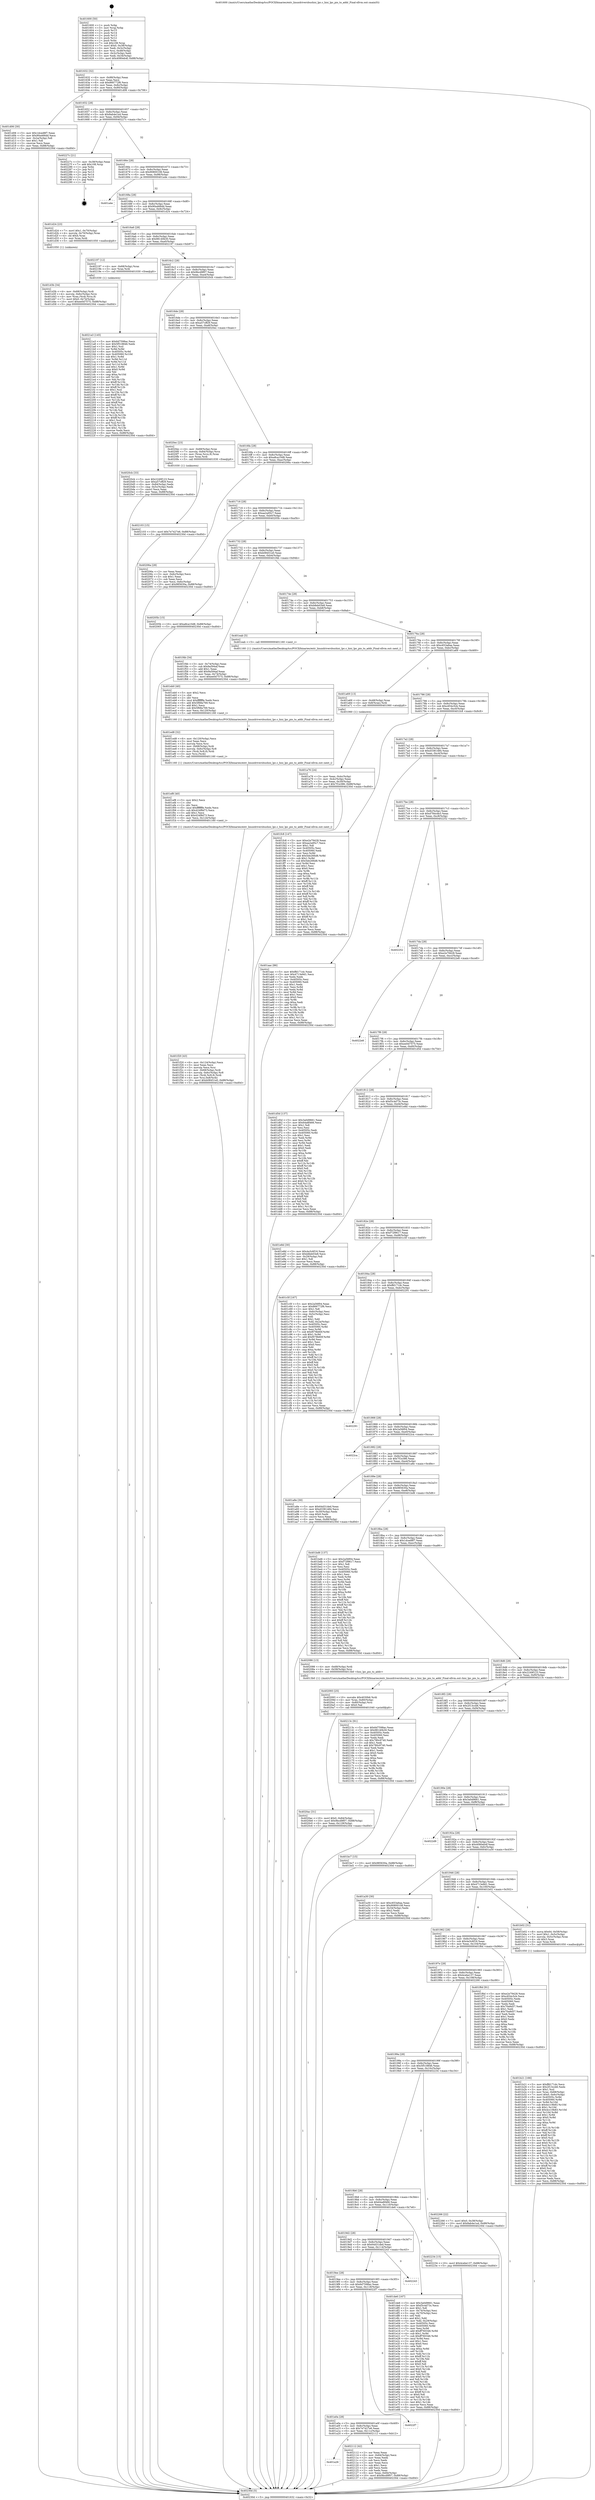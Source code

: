 digraph "0x401600" {
  label = "0x401600 (/mnt/c/Users/mathe/Desktop/tcc/POCII/binaries/extr_linuxdriversbushisi_lpc.c_hisi_lpc_pio_to_addr_Final-ollvm.out::main(0))"
  labelloc = "t"
  node[shape=record]

  Entry [label="",width=0.3,height=0.3,shape=circle,fillcolor=black,style=filled]
  "0x401632" [label="{
     0x401632 [32]\l
     | [instrs]\l
     &nbsp;&nbsp;0x401632 \<+6\>: mov -0x88(%rbp),%eax\l
     &nbsp;&nbsp;0x401638 \<+2\>: mov %eax,%ecx\l
     &nbsp;&nbsp;0x40163a \<+6\>: sub $0x866772f6,%ecx\l
     &nbsp;&nbsp;0x401640 \<+6\>: mov %eax,-0x8c(%rbp)\l
     &nbsp;&nbsp;0x401646 \<+6\>: mov %ecx,-0x90(%rbp)\l
     &nbsp;&nbsp;0x40164c \<+6\>: je 0000000000401d06 \<main+0x706\>\l
  }"]
  "0x401d06" [label="{
     0x401d06 [30]\l
     | [instrs]\l
     &nbsp;&nbsp;0x401d06 \<+5\>: mov $0x1dced8f7,%eax\l
     &nbsp;&nbsp;0x401d0b \<+5\>: mov $0x90a466dd,%ecx\l
     &nbsp;&nbsp;0x401d10 \<+3\>: mov -0x2a(%rbp),%dl\l
     &nbsp;&nbsp;0x401d13 \<+3\>: test $0x1,%dl\l
     &nbsp;&nbsp;0x401d16 \<+3\>: cmovne %ecx,%eax\l
     &nbsp;&nbsp;0x401d19 \<+6\>: mov %eax,-0x88(%rbp)\l
     &nbsp;&nbsp;0x401d1f \<+5\>: jmp 000000000040230d \<main+0xd0d\>\l
  }"]
  "0x401652" [label="{
     0x401652 [28]\l
     | [instrs]\l
     &nbsp;&nbsp;0x401652 \<+5\>: jmp 0000000000401657 \<main+0x57\>\l
     &nbsp;&nbsp;0x401657 \<+6\>: mov -0x8c(%rbp),%eax\l
     &nbsp;&nbsp;0x40165d \<+5\>: sub $0x8ab4e1a4,%eax\l
     &nbsp;&nbsp;0x401662 \<+6\>: mov %eax,-0x94(%rbp)\l
     &nbsp;&nbsp;0x401668 \<+6\>: je 000000000040227c \<main+0xc7c\>\l
  }"]
  Exit [label="",width=0.3,height=0.3,shape=circle,fillcolor=black,style=filled,peripheries=2]
  "0x40227c" [label="{
     0x40227c [21]\l
     | [instrs]\l
     &nbsp;&nbsp;0x40227c \<+3\>: mov -0x38(%rbp),%eax\l
     &nbsp;&nbsp;0x40227f \<+7\>: add $0x108,%rsp\l
     &nbsp;&nbsp;0x402286 \<+1\>: pop %rbx\l
     &nbsp;&nbsp;0x402287 \<+2\>: pop %r12\l
     &nbsp;&nbsp;0x402289 \<+2\>: pop %r13\l
     &nbsp;&nbsp;0x40228b \<+2\>: pop %r14\l
     &nbsp;&nbsp;0x40228d \<+2\>: pop %r15\l
     &nbsp;&nbsp;0x40228f \<+1\>: pop %rbp\l
     &nbsp;&nbsp;0x402290 \<+1\>: ret\l
  }"]
  "0x40166e" [label="{
     0x40166e [28]\l
     | [instrs]\l
     &nbsp;&nbsp;0x40166e \<+5\>: jmp 0000000000401673 \<main+0x73\>\l
     &nbsp;&nbsp;0x401673 \<+6\>: mov -0x8c(%rbp),%eax\l
     &nbsp;&nbsp;0x401679 \<+5\>: sub $0x90800108,%eax\l
     &nbsp;&nbsp;0x40167e \<+6\>: mov %eax,-0x98(%rbp)\l
     &nbsp;&nbsp;0x401684 \<+6\>: je 0000000000401a4e \<main+0x44e\>\l
  }"]
  "0x4021a3" [label="{
     0x4021a3 [145]\l
     | [instrs]\l
     &nbsp;&nbsp;0x4021a3 \<+5\>: mov $0x6d7598ac,%ecx\l
     &nbsp;&nbsp;0x4021a8 \<+5\>: mov $0x5f518846,%edx\l
     &nbsp;&nbsp;0x4021ad \<+3\>: mov $0x1,%sil\l
     &nbsp;&nbsp;0x4021b0 \<+3\>: xor %r8d,%r8d\l
     &nbsp;&nbsp;0x4021b3 \<+8\>: mov 0x40505c,%r9d\l
     &nbsp;&nbsp;0x4021bb \<+8\>: mov 0x405060,%r10d\l
     &nbsp;&nbsp;0x4021c3 \<+4\>: sub $0x1,%r8d\l
     &nbsp;&nbsp;0x4021c7 \<+3\>: mov %r9d,%r11d\l
     &nbsp;&nbsp;0x4021ca \<+3\>: add %r8d,%r11d\l
     &nbsp;&nbsp;0x4021cd \<+4\>: imul %r11d,%r9d\l
     &nbsp;&nbsp;0x4021d1 \<+4\>: and $0x1,%r9d\l
     &nbsp;&nbsp;0x4021d5 \<+4\>: cmp $0x0,%r9d\l
     &nbsp;&nbsp;0x4021d9 \<+3\>: sete %bl\l
     &nbsp;&nbsp;0x4021dc \<+4\>: cmp $0xa,%r10d\l
     &nbsp;&nbsp;0x4021e0 \<+4\>: setl %r14b\l
     &nbsp;&nbsp;0x4021e4 \<+3\>: mov %bl,%r15b\l
     &nbsp;&nbsp;0x4021e7 \<+4\>: xor $0xff,%r15b\l
     &nbsp;&nbsp;0x4021eb \<+3\>: mov %r14b,%r12b\l
     &nbsp;&nbsp;0x4021ee \<+4\>: xor $0xff,%r12b\l
     &nbsp;&nbsp;0x4021f2 \<+4\>: xor $0x1,%sil\l
     &nbsp;&nbsp;0x4021f6 \<+3\>: mov %r15b,%r13b\l
     &nbsp;&nbsp;0x4021f9 \<+4\>: and $0xff,%r13b\l
     &nbsp;&nbsp;0x4021fd \<+3\>: and %sil,%bl\l
     &nbsp;&nbsp;0x402200 \<+3\>: mov %r12b,%al\l
     &nbsp;&nbsp;0x402203 \<+2\>: and $0xff,%al\l
     &nbsp;&nbsp;0x402205 \<+3\>: and %sil,%r14b\l
     &nbsp;&nbsp;0x402208 \<+3\>: or %bl,%r13b\l
     &nbsp;&nbsp;0x40220b \<+3\>: or %r14b,%al\l
     &nbsp;&nbsp;0x40220e \<+3\>: xor %al,%r13b\l
     &nbsp;&nbsp;0x402211 \<+3\>: or %r12b,%r15b\l
     &nbsp;&nbsp;0x402214 \<+4\>: xor $0xff,%r15b\l
     &nbsp;&nbsp;0x402218 \<+4\>: or $0x1,%sil\l
     &nbsp;&nbsp;0x40221c \<+3\>: and %sil,%r15b\l
     &nbsp;&nbsp;0x40221f \<+3\>: or %r15b,%r13b\l
     &nbsp;&nbsp;0x402222 \<+4\>: test $0x1,%r13b\l
     &nbsp;&nbsp;0x402226 \<+3\>: cmovne %edx,%ecx\l
     &nbsp;&nbsp;0x402229 \<+6\>: mov %ecx,-0x88(%rbp)\l
     &nbsp;&nbsp;0x40222f \<+5\>: jmp 000000000040230d \<main+0xd0d\>\l
  }"]
  "0x401a4e" [label="{
     0x401a4e\l
  }", style=dashed]
  "0x40168a" [label="{
     0x40168a [28]\l
     | [instrs]\l
     &nbsp;&nbsp;0x40168a \<+5\>: jmp 000000000040168f \<main+0x8f\>\l
     &nbsp;&nbsp;0x40168f \<+6\>: mov -0x8c(%rbp),%eax\l
     &nbsp;&nbsp;0x401695 \<+5\>: sub $0x90a466dd,%eax\l
     &nbsp;&nbsp;0x40169a \<+6\>: mov %eax,-0x9c(%rbp)\l
     &nbsp;&nbsp;0x4016a0 \<+6\>: je 0000000000401d24 \<main+0x724\>\l
  }"]
  "0x401a26" [label="{
     0x401a26\l
  }", style=dashed]
  "0x401d24" [label="{
     0x401d24 [23]\l
     | [instrs]\l
     &nbsp;&nbsp;0x401d24 \<+7\>: movl $0x1,-0x70(%rbp)\l
     &nbsp;&nbsp;0x401d2b \<+4\>: movslq -0x70(%rbp),%rax\l
     &nbsp;&nbsp;0x401d2f \<+4\>: shl $0x4,%rax\l
     &nbsp;&nbsp;0x401d33 \<+3\>: mov %rax,%rdi\l
     &nbsp;&nbsp;0x401d36 \<+5\>: call 0000000000401050 \<malloc@plt\>\l
     | [calls]\l
     &nbsp;&nbsp;0x401050 \{1\} (unknown)\l
  }"]
  "0x4016a6" [label="{
     0x4016a6 [28]\l
     | [instrs]\l
     &nbsp;&nbsp;0x4016a6 \<+5\>: jmp 00000000004016ab \<main+0xab\>\l
     &nbsp;&nbsp;0x4016ab \<+6\>: mov -0x8c(%rbp),%eax\l
     &nbsp;&nbsp;0x4016b1 \<+5\>: sub $0x98140b30,%eax\l
     &nbsp;&nbsp;0x4016b6 \<+6\>: mov %eax,-0xa0(%rbp)\l
     &nbsp;&nbsp;0x4016bc \<+6\>: je 0000000000402197 \<main+0xb97\>\l
  }"]
  "0x402112" [label="{
     0x402112 [42]\l
     | [instrs]\l
     &nbsp;&nbsp;0x402112 \<+2\>: xor %eax,%eax\l
     &nbsp;&nbsp;0x402114 \<+6\>: mov -0x84(%rbp),%ecx\l
     &nbsp;&nbsp;0x40211a \<+2\>: mov %eax,%edx\l
     &nbsp;&nbsp;0x40211c \<+2\>: sub %ecx,%edx\l
     &nbsp;&nbsp;0x40211e \<+2\>: mov %eax,%ecx\l
     &nbsp;&nbsp;0x402120 \<+3\>: sub $0x1,%ecx\l
     &nbsp;&nbsp;0x402123 \<+2\>: add %ecx,%edx\l
     &nbsp;&nbsp;0x402125 \<+2\>: sub %edx,%eax\l
     &nbsp;&nbsp;0x402127 \<+6\>: mov %eax,-0x84(%rbp)\l
     &nbsp;&nbsp;0x40212d \<+10\>: movl $0x9bcd9f07,-0x88(%rbp)\l
     &nbsp;&nbsp;0x402137 \<+5\>: jmp 000000000040230d \<main+0xd0d\>\l
  }"]
  "0x402197" [label="{
     0x402197 [12]\l
     | [instrs]\l
     &nbsp;&nbsp;0x402197 \<+4\>: mov -0x68(%rbp),%rax\l
     &nbsp;&nbsp;0x40219b \<+3\>: mov %rax,%rdi\l
     &nbsp;&nbsp;0x40219e \<+5\>: call 0000000000401030 \<free@plt\>\l
     | [calls]\l
     &nbsp;&nbsp;0x401030 \{1\} (unknown)\l
  }"]
  "0x4016c2" [label="{
     0x4016c2 [28]\l
     | [instrs]\l
     &nbsp;&nbsp;0x4016c2 \<+5\>: jmp 00000000004016c7 \<main+0xc7\>\l
     &nbsp;&nbsp;0x4016c7 \<+6\>: mov -0x8c(%rbp),%eax\l
     &nbsp;&nbsp;0x4016cd \<+5\>: sub $0x9bcd9f07,%eax\l
     &nbsp;&nbsp;0x4016d2 \<+6\>: mov %eax,-0xa4(%rbp)\l
     &nbsp;&nbsp;0x4016d8 \<+6\>: je 00000000004020cb \<main+0xacb\>\l
  }"]
  "0x401a0a" [label="{
     0x401a0a [28]\l
     | [instrs]\l
     &nbsp;&nbsp;0x401a0a \<+5\>: jmp 0000000000401a0f \<main+0x40f\>\l
     &nbsp;&nbsp;0x401a0f \<+6\>: mov -0x8c(%rbp),%eax\l
     &nbsp;&nbsp;0x401a15 \<+5\>: sub $0x7e7427e6,%eax\l
     &nbsp;&nbsp;0x401a1a \<+6\>: mov %eax,-0x11c(%rbp)\l
     &nbsp;&nbsp;0x401a20 \<+6\>: je 0000000000402112 \<main+0xb12\>\l
  }"]
  "0x4020cb" [label="{
     0x4020cb [33]\l
     | [instrs]\l
     &nbsp;&nbsp;0x4020cb \<+5\>: mov $0x2249f123,%eax\l
     &nbsp;&nbsp;0x4020d0 \<+5\>: mov $0xa57cff29,%ecx\l
     &nbsp;&nbsp;0x4020d5 \<+6\>: mov -0x84(%rbp),%edx\l
     &nbsp;&nbsp;0x4020db \<+3\>: cmp -0x5c(%rbp),%edx\l
     &nbsp;&nbsp;0x4020de \<+3\>: cmovl %ecx,%eax\l
     &nbsp;&nbsp;0x4020e1 \<+6\>: mov %eax,-0x88(%rbp)\l
     &nbsp;&nbsp;0x4020e7 \<+5\>: jmp 000000000040230d \<main+0xd0d\>\l
  }"]
  "0x4016de" [label="{
     0x4016de [28]\l
     | [instrs]\l
     &nbsp;&nbsp;0x4016de \<+5\>: jmp 00000000004016e3 \<main+0xe3\>\l
     &nbsp;&nbsp;0x4016e3 \<+6\>: mov -0x8c(%rbp),%eax\l
     &nbsp;&nbsp;0x4016e9 \<+5\>: sub $0xa57cff29,%eax\l
     &nbsp;&nbsp;0x4016ee \<+6\>: mov %eax,-0xa8(%rbp)\l
     &nbsp;&nbsp;0x4016f4 \<+6\>: je 00000000004020ec \<main+0xaec\>\l
  }"]
  "0x4022f7" [label="{
     0x4022f7\l
  }", style=dashed]
  "0x4020ec" [label="{
     0x4020ec [23]\l
     | [instrs]\l
     &nbsp;&nbsp;0x4020ec \<+4\>: mov -0x68(%rbp),%rax\l
     &nbsp;&nbsp;0x4020f0 \<+7\>: movslq -0x84(%rbp),%rcx\l
     &nbsp;&nbsp;0x4020f7 \<+4\>: mov (%rax,%rcx,8),%rax\l
     &nbsp;&nbsp;0x4020fb \<+3\>: mov %rax,%rdi\l
     &nbsp;&nbsp;0x4020fe \<+5\>: call 0000000000401030 \<free@plt\>\l
     | [calls]\l
     &nbsp;&nbsp;0x401030 \{1\} (unknown)\l
  }"]
  "0x4016fa" [label="{
     0x4016fa [28]\l
     | [instrs]\l
     &nbsp;&nbsp;0x4016fa \<+5\>: jmp 00000000004016ff \<main+0xff\>\l
     &nbsp;&nbsp;0x4016ff \<+6\>: mov -0x8c(%rbp),%eax\l
     &nbsp;&nbsp;0x401705 \<+5\>: sub $0xa8ca10d8,%eax\l
     &nbsp;&nbsp;0x40170a \<+6\>: mov %eax,-0xac(%rbp)\l
     &nbsp;&nbsp;0x401710 \<+6\>: je 000000000040206a \<main+0xa6a\>\l
  }"]
  "0x4019ee" [label="{
     0x4019ee [28]\l
     | [instrs]\l
     &nbsp;&nbsp;0x4019ee \<+5\>: jmp 00000000004019f3 \<main+0x3f3\>\l
     &nbsp;&nbsp;0x4019f3 \<+6\>: mov -0x8c(%rbp),%eax\l
     &nbsp;&nbsp;0x4019f9 \<+5\>: sub $0x6d7598ac,%eax\l
     &nbsp;&nbsp;0x4019fe \<+6\>: mov %eax,-0x118(%rbp)\l
     &nbsp;&nbsp;0x401a04 \<+6\>: je 00000000004022f7 \<main+0xcf7\>\l
  }"]
  "0x40206a" [label="{
     0x40206a [28]\l
     | [instrs]\l
     &nbsp;&nbsp;0x40206a \<+2\>: xor %eax,%eax\l
     &nbsp;&nbsp;0x40206c \<+3\>: mov -0x6c(%rbp),%ecx\l
     &nbsp;&nbsp;0x40206f \<+3\>: sub $0x1,%eax\l
     &nbsp;&nbsp;0x402072 \<+2\>: sub %eax,%ecx\l
     &nbsp;&nbsp;0x402074 \<+3\>: mov %ecx,-0x6c(%rbp)\l
     &nbsp;&nbsp;0x402077 \<+10\>: movl $0x985630a,-0x88(%rbp)\l
     &nbsp;&nbsp;0x402081 \<+5\>: jmp 000000000040230d \<main+0xd0d\>\l
  }"]
  "0x401716" [label="{
     0x401716 [28]\l
     | [instrs]\l
     &nbsp;&nbsp;0x401716 \<+5\>: jmp 000000000040171b \<main+0x11b\>\l
     &nbsp;&nbsp;0x40171b \<+6\>: mov -0x8c(%rbp),%eax\l
     &nbsp;&nbsp;0x401721 \<+5\>: sub $0xaa2a95c7,%eax\l
     &nbsp;&nbsp;0x401726 \<+6\>: mov %eax,-0xb0(%rbp)\l
     &nbsp;&nbsp;0x40172c \<+6\>: je 000000000040205b \<main+0xa5b\>\l
  }"]
  "0x402243" [label="{
     0x402243\l
  }", style=dashed]
  "0x40205b" [label="{
     0x40205b [15]\l
     | [instrs]\l
     &nbsp;&nbsp;0x40205b \<+10\>: movl $0xa8ca10d8,-0x88(%rbp)\l
     &nbsp;&nbsp;0x402065 \<+5\>: jmp 000000000040230d \<main+0xd0d\>\l
  }"]
  "0x401732" [label="{
     0x401732 [28]\l
     | [instrs]\l
     &nbsp;&nbsp;0x401732 \<+5\>: jmp 0000000000401737 \<main+0x137\>\l
     &nbsp;&nbsp;0x401737 \<+6\>: mov -0x8c(%rbp),%eax\l
     &nbsp;&nbsp;0x40173d \<+5\>: sub $0xb08451e0,%eax\l
     &nbsp;&nbsp;0x401742 \<+6\>: mov %eax,-0xb4(%rbp)\l
     &nbsp;&nbsp;0x401748 \<+6\>: je 0000000000401f4b \<main+0x94b\>\l
  }"]
  "0x402103" [label="{
     0x402103 [15]\l
     | [instrs]\l
     &nbsp;&nbsp;0x402103 \<+10\>: movl $0x7e7427e6,-0x88(%rbp)\l
     &nbsp;&nbsp;0x40210d \<+5\>: jmp 000000000040230d \<main+0xd0d\>\l
  }"]
  "0x401f4b" [label="{
     0x401f4b [34]\l
     | [instrs]\l
     &nbsp;&nbsp;0x401f4b \<+3\>: mov -0x74(%rbp),%eax\l
     &nbsp;&nbsp;0x401f4e \<+5\>: sub $0x9a594af,%eax\l
     &nbsp;&nbsp;0x401f53 \<+3\>: add $0x1,%eax\l
     &nbsp;&nbsp;0x401f56 \<+5\>: add $0x9a594af,%eax\l
     &nbsp;&nbsp;0x401f5b \<+3\>: mov %eax,-0x74(%rbp)\l
     &nbsp;&nbsp;0x401f5e \<+10\>: movl $0xee0d7575,-0x88(%rbp)\l
     &nbsp;&nbsp;0x401f68 \<+5\>: jmp 000000000040230d \<main+0xd0d\>\l
  }"]
  "0x40174e" [label="{
     0x40174e [28]\l
     | [instrs]\l
     &nbsp;&nbsp;0x40174e \<+5\>: jmp 0000000000401753 \<main+0x153\>\l
     &nbsp;&nbsp;0x401753 \<+6\>: mov -0x8c(%rbp),%eax\l
     &nbsp;&nbsp;0x401759 \<+5\>: sub $0xb8eb03e8,%eax\l
     &nbsp;&nbsp;0x40175e \<+6\>: mov %eax,-0xb8(%rbp)\l
     &nbsp;&nbsp;0x401764 \<+6\>: je 0000000000401eab \<main+0x8ab\>\l
  }"]
  "0x4020ac" [label="{
     0x4020ac [31]\l
     | [instrs]\l
     &nbsp;&nbsp;0x4020ac \<+10\>: movl $0x0,-0x84(%rbp)\l
     &nbsp;&nbsp;0x4020b6 \<+10\>: movl $0x9bcd9f07,-0x88(%rbp)\l
     &nbsp;&nbsp;0x4020c0 \<+6\>: mov %eax,-0x128(%rbp)\l
     &nbsp;&nbsp;0x4020c6 \<+5\>: jmp 000000000040230d \<main+0xd0d\>\l
  }"]
  "0x401eab" [label="{
     0x401eab [5]\l
     | [instrs]\l
     &nbsp;&nbsp;0x401eab \<+5\>: call 0000000000401160 \<next_i\>\l
     | [calls]\l
     &nbsp;&nbsp;0x401160 \{1\} (/mnt/c/Users/mathe/Desktop/tcc/POCII/binaries/extr_linuxdriversbushisi_lpc.c_hisi_lpc_pio_to_addr_Final-ollvm.out::next_i)\l
  }"]
  "0x40176a" [label="{
     0x40176a [28]\l
     | [instrs]\l
     &nbsp;&nbsp;0x40176a \<+5\>: jmp 000000000040176f \<main+0x16f\>\l
     &nbsp;&nbsp;0x40176f \<+6\>: mov -0x8c(%rbp),%eax\l
     &nbsp;&nbsp;0x401775 \<+5\>: sub $0xc653a6aa,%eax\l
     &nbsp;&nbsp;0x40177a \<+6\>: mov %eax,-0xbc(%rbp)\l
     &nbsp;&nbsp;0x401780 \<+6\>: je 0000000000401a69 \<main+0x469\>\l
  }"]
  "0x402093" [label="{
     0x402093 [25]\l
     | [instrs]\l
     &nbsp;&nbsp;0x402093 \<+10\>: movabs $0x4030b6,%rdi\l
     &nbsp;&nbsp;0x40209d \<+4\>: mov %rax,-0x80(%rbp)\l
     &nbsp;&nbsp;0x4020a1 \<+4\>: mov -0x80(%rbp),%rsi\l
     &nbsp;&nbsp;0x4020a5 \<+2\>: mov $0x0,%al\l
     &nbsp;&nbsp;0x4020a7 \<+5\>: call 0000000000401040 \<printf@plt\>\l
     | [calls]\l
     &nbsp;&nbsp;0x401040 \{1\} (unknown)\l
  }"]
  "0x401a69" [label="{
     0x401a69 [13]\l
     | [instrs]\l
     &nbsp;&nbsp;0x401a69 \<+4\>: mov -0x48(%rbp),%rax\l
     &nbsp;&nbsp;0x401a6d \<+4\>: mov 0x8(%rax),%rdi\l
     &nbsp;&nbsp;0x401a71 \<+5\>: call 0000000000401060 \<atoi@plt\>\l
     | [calls]\l
     &nbsp;&nbsp;0x401060 \{1\} (unknown)\l
  }"]
  "0x401786" [label="{
     0x401786 [28]\l
     | [instrs]\l
     &nbsp;&nbsp;0x401786 \<+5\>: jmp 000000000040178b \<main+0x18b\>\l
     &nbsp;&nbsp;0x40178b \<+6\>: mov -0x8c(%rbp),%eax\l
     &nbsp;&nbsp;0x401791 \<+5\>: sub $0xc654c5cb,%eax\l
     &nbsp;&nbsp;0x401796 \<+6\>: mov %eax,-0xc0(%rbp)\l
     &nbsp;&nbsp;0x40179c \<+6\>: je 0000000000401fc8 \<main+0x9c8\>\l
  }"]
  "0x401f20" [label="{
     0x401f20 [43]\l
     | [instrs]\l
     &nbsp;&nbsp;0x401f20 \<+6\>: mov -0x124(%rbp),%ecx\l
     &nbsp;&nbsp;0x401f26 \<+3\>: imul %eax,%ecx\l
     &nbsp;&nbsp;0x401f29 \<+3\>: movslq %ecx,%rsi\l
     &nbsp;&nbsp;0x401f2c \<+4\>: mov -0x68(%rbp),%rdi\l
     &nbsp;&nbsp;0x401f30 \<+4\>: movslq -0x6c(%rbp),%r8\l
     &nbsp;&nbsp;0x401f34 \<+4\>: mov (%rdi,%r8,8),%rdi\l
     &nbsp;&nbsp;0x401f38 \<+4\>: mov %rsi,0x8(%rdi)\l
     &nbsp;&nbsp;0x401f3c \<+10\>: movl $0xb08451e0,-0x88(%rbp)\l
     &nbsp;&nbsp;0x401f46 \<+5\>: jmp 000000000040230d \<main+0xd0d\>\l
  }"]
  "0x401fc8" [label="{
     0x401fc8 [147]\l
     | [instrs]\l
     &nbsp;&nbsp;0x401fc8 \<+5\>: mov $0xe2e79428,%eax\l
     &nbsp;&nbsp;0x401fcd \<+5\>: mov $0xaa2a95c7,%ecx\l
     &nbsp;&nbsp;0x401fd2 \<+2\>: mov $0x1,%dl\l
     &nbsp;&nbsp;0x401fd4 \<+7\>: mov 0x40505c,%esi\l
     &nbsp;&nbsp;0x401fdb \<+7\>: mov 0x405060,%edi\l
     &nbsp;&nbsp;0x401fe2 \<+3\>: mov %esi,%r8d\l
     &nbsp;&nbsp;0x401fe5 \<+7\>: add $0x5eb266d8,%r8d\l
     &nbsp;&nbsp;0x401fec \<+4\>: sub $0x1,%r8d\l
     &nbsp;&nbsp;0x401ff0 \<+7\>: sub $0x5eb266d8,%r8d\l
     &nbsp;&nbsp;0x401ff7 \<+4\>: imul %r8d,%esi\l
     &nbsp;&nbsp;0x401ffb \<+3\>: and $0x1,%esi\l
     &nbsp;&nbsp;0x401ffe \<+3\>: cmp $0x0,%esi\l
     &nbsp;&nbsp;0x402001 \<+4\>: sete %r9b\l
     &nbsp;&nbsp;0x402005 \<+3\>: cmp $0xa,%edi\l
     &nbsp;&nbsp;0x402008 \<+4\>: setl %r10b\l
     &nbsp;&nbsp;0x40200c \<+3\>: mov %r9b,%r11b\l
     &nbsp;&nbsp;0x40200f \<+4\>: xor $0xff,%r11b\l
     &nbsp;&nbsp;0x402013 \<+3\>: mov %r10b,%bl\l
     &nbsp;&nbsp;0x402016 \<+3\>: xor $0xff,%bl\l
     &nbsp;&nbsp;0x402019 \<+3\>: xor $0x1,%dl\l
     &nbsp;&nbsp;0x40201c \<+3\>: mov %r11b,%r14b\l
     &nbsp;&nbsp;0x40201f \<+4\>: and $0xff,%r14b\l
     &nbsp;&nbsp;0x402023 \<+3\>: and %dl,%r9b\l
     &nbsp;&nbsp;0x402026 \<+3\>: mov %bl,%r15b\l
     &nbsp;&nbsp;0x402029 \<+4\>: and $0xff,%r15b\l
     &nbsp;&nbsp;0x40202d \<+3\>: and %dl,%r10b\l
     &nbsp;&nbsp;0x402030 \<+3\>: or %r9b,%r14b\l
     &nbsp;&nbsp;0x402033 \<+3\>: or %r10b,%r15b\l
     &nbsp;&nbsp;0x402036 \<+3\>: xor %r15b,%r14b\l
     &nbsp;&nbsp;0x402039 \<+3\>: or %bl,%r11b\l
     &nbsp;&nbsp;0x40203c \<+4\>: xor $0xff,%r11b\l
     &nbsp;&nbsp;0x402040 \<+3\>: or $0x1,%dl\l
     &nbsp;&nbsp;0x402043 \<+3\>: and %dl,%r11b\l
     &nbsp;&nbsp;0x402046 \<+3\>: or %r11b,%r14b\l
     &nbsp;&nbsp;0x402049 \<+4\>: test $0x1,%r14b\l
     &nbsp;&nbsp;0x40204d \<+3\>: cmovne %ecx,%eax\l
     &nbsp;&nbsp;0x402050 \<+6\>: mov %eax,-0x88(%rbp)\l
     &nbsp;&nbsp;0x402056 \<+5\>: jmp 000000000040230d \<main+0xd0d\>\l
  }"]
  "0x4017a2" [label="{
     0x4017a2 [28]\l
     | [instrs]\l
     &nbsp;&nbsp;0x4017a2 \<+5\>: jmp 00000000004017a7 \<main+0x1a7\>\l
     &nbsp;&nbsp;0x4017a7 \<+6\>: mov -0x8c(%rbp),%eax\l
     &nbsp;&nbsp;0x4017ad \<+5\>: sub $0xd3381484,%eax\l
     &nbsp;&nbsp;0x4017b2 \<+6\>: mov %eax,-0xc4(%rbp)\l
     &nbsp;&nbsp;0x4017b8 \<+6\>: je 0000000000401aac \<main+0x4ac\>\l
  }"]
  "0x401ef8" [label="{
     0x401ef8 [40]\l
     | [instrs]\l
     &nbsp;&nbsp;0x401ef8 \<+5\>: mov $0x2,%ecx\l
     &nbsp;&nbsp;0x401efd \<+1\>: cltd\l
     &nbsp;&nbsp;0x401efe \<+2\>: idiv %ecx\l
     &nbsp;&nbsp;0x401f00 \<+6\>: imul $0xfffffffe,%edx,%ecx\l
     &nbsp;&nbsp;0x401f06 \<+6\>: sub $0x424f8d73,%ecx\l
     &nbsp;&nbsp;0x401f0c \<+3\>: add $0x1,%ecx\l
     &nbsp;&nbsp;0x401f0f \<+6\>: add $0x424f8d73,%ecx\l
     &nbsp;&nbsp;0x401f15 \<+6\>: mov %ecx,-0x124(%rbp)\l
     &nbsp;&nbsp;0x401f1b \<+5\>: call 0000000000401160 \<next_i\>\l
     | [calls]\l
     &nbsp;&nbsp;0x401160 \{1\} (/mnt/c/Users/mathe/Desktop/tcc/POCII/binaries/extr_linuxdriversbushisi_lpc.c_hisi_lpc_pio_to_addr_Final-ollvm.out::next_i)\l
  }"]
  "0x401aac" [label="{
     0x401aac [86]\l
     | [instrs]\l
     &nbsp;&nbsp;0x401aac \<+5\>: mov $0xffd171dc,%eax\l
     &nbsp;&nbsp;0x401ab1 \<+5\>: mov $0x4713e9d1,%ecx\l
     &nbsp;&nbsp;0x401ab6 \<+2\>: xor %edx,%edx\l
     &nbsp;&nbsp;0x401ab8 \<+7\>: mov 0x40505c,%esi\l
     &nbsp;&nbsp;0x401abf \<+7\>: mov 0x405060,%edi\l
     &nbsp;&nbsp;0x401ac6 \<+3\>: sub $0x1,%edx\l
     &nbsp;&nbsp;0x401ac9 \<+3\>: mov %esi,%r8d\l
     &nbsp;&nbsp;0x401acc \<+3\>: add %edx,%r8d\l
     &nbsp;&nbsp;0x401acf \<+4\>: imul %r8d,%esi\l
     &nbsp;&nbsp;0x401ad3 \<+3\>: and $0x1,%esi\l
     &nbsp;&nbsp;0x401ad6 \<+3\>: cmp $0x0,%esi\l
     &nbsp;&nbsp;0x401ad9 \<+4\>: sete %r9b\l
     &nbsp;&nbsp;0x401add \<+3\>: cmp $0xa,%edi\l
     &nbsp;&nbsp;0x401ae0 \<+4\>: setl %r10b\l
     &nbsp;&nbsp;0x401ae4 \<+3\>: mov %r9b,%r11b\l
     &nbsp;&nbsp;0x401ae7 \<+3\>: and %r10b,%r11b\l
     &nbsp;&nbsp;0x401aea \<+3\>: xor %r10b,%r9b\l
     &nbsp;&nbsp;0x401aed \<+3\>: or %r9b,%r11b\l
     &nbsp;&nbsp;0x401af0 \<+4\>: test $0x1,%r11b\l
     &nbsp;&nbsp;0x401af4 \<+3\>: cmovne %ecx,%eax\l
     &nbsp;&nbsp;0x401af7 \<+6\>: mov %eax,-0x88(%rbp)\l
     &nbsp;&nbsp;0x401afd \<+5\>: jmp 000000000040230d \<main+0xd0d\>\l
  }"]
  "0x4017be" [label="{
     0x4017be [28]\l
     | [instrs]\l
     &nbsp;&nbsp;0x4017be \<+5\>: jmp 00000000004017c3 \<main+0x1c3\>\l
     &nbsp;&nbsp;0x4017c3 \<+6\>: mov -0x8c(%rbp),%eax\l
     &nbsp;&nbsp;0x4017c9 \<+5\>: sub $0xd784cde3,%eax\l
     &nbsp;&nbsp;0x4017ce \<+6\>: mov %eax,-0xc8(%rbp)\l
     &nbsp;&nbsp;0x4017d4 \<+6\>: je 0000000000402252 \<main+0xc52\>\l
  }"]
  "0x401ed8" [label="{
     0x401ed8 [32]\l
     | [instrs]\l
     &nbsp;&nbsp;0x401ed8 \<+6\>: mov -0x120(%rbp),%ecx\l
     &nbsp;&nbsp;0x401ede \<+3\>: imul %eax,%ecx\l
     &nbsp;&nbsp;0x401ee1 \<+3\>: movslq %ecx,%rsi\l
     &nbsp;&nbsp;0x401ee4 \<+4\>: mov -0x68(%rbp),%rdi\l
     &nbsp;&nbsp;0x401ee8 \<+4\>: movslq -0x6c(%rbp),%r8\l
     &nbsp;&nbsp;0x401eec \<+4\>: mov (%rdi,%r8,8),%rdi\l
     &nbsp;&nbsp;0x401ef0 \<+3\>: mov %rsi,(%rdi)\l
     &nbsp;&nbsp;0x401ef3 \<+5\>: call 0000000000401160 \<next_i\>\l
     | [calls]\l
     &nbsp;&nbsp;0x401160 \{1\} (/mnt/c/Users/mathe/Desktop/tcc/POCII/binaries/extr_linuxdriversbushisi_lpc.c_hisi_lpc_pio_to_addr_Final-ollvm.out::next_i)\l
  }"]
  "0x402252" [label="{
     0x402252\l
  }", style=dashed]
  "0x4017da" [label="{
     0x4017da [28]\l
     | [instrs]\l
     &nbsp;&nbsp;0x4017da \<+5\>: jmp 00000000004017df \<main+0x1df\>\l
     &nbsp;&nbsp;0x4017df \<+6\>: mov -0x8c(%rbp),%eax\l
     &nbsp;&nbsp;0x4017e5 \<+5\>: sub $0xe2e79428,%eax\l
     &nbsp;&nbsp;0x4017ea \<+6\>: mov %eax,-0xcc(%rbp)\l
     &nbsp;&nbsp;0x4017f0 \<+6\>: je 00000000004022e8 \<main+0xce8\>\l
  }"]
  "0x401eb0" [label="{
     0x401eb0 [40]\l
     | [instrs]\l
     &nbsp;&nbsp;0x401eb0 \<+5\>: mov $0x2,%ecx\l
     &nbsp;&nbsp;0x401eb5 \<+1\>: cltd\l
     &nbsp;&nbsp;0x401eb6 \<+2\>: idiv %ecx\l
     &nbsp;&nbsp;0x401eb8 \<+6\>: imul $0xfffffffe,%edx,%ecx\l
     &nbsp;&nbsp;0x401ebe \<+6\>: add $0x5f68a769,%ecx\l
     &nbsp;&nbsp;0x401ec4 \<+3\>: add $0x1,%ecx\l
     &nbsp;&nbsp;0x401ec7 \<+6\>: sub $0x5f68a769,%ecx\l
     &nbsp;&nbsp;0x401ecd \<+6\>: mov %ecx,-0x120(%rbp)\l
     &nbsp;&nbsp;0x401ed3 \<+5\>: call 0000000000401160 \<next_i\>\l
     | [calls]\l
     &nbsp;&nbsp;0x401160 \{1\} (/mnt/c/Users/mathe/Desktop/tcc/POCII/binaries/extr_linuxdriversbushisi_lpc.c_hisi_lpc_pio_to_addr_Final-ollvm.out::next_i)\l
  }"]
  "0x4022e8" [label="{
     0x4022e8\l
  }", style=dashed]
  "0x4017f6" [label="{
     0x4017f6 [28]\l
     | [instrs]\l
     &nbsp;&nbsp;0x4017f6 \<+5\>: jmp 00000000004017fb \<main+0x1fb\>\l
     &nbsp;&nbsp;0x4017fb \<+6\>: mov -0x8c(%rbp),%eax\l
     &nbsp;&nbsp;0x401801 \<+5\>: sub $0xee0d7575,%eax\l
     &nbsp;&nbsp;0x401806 \<+6\>: mov %eax,-0xd0(%rbp)\l
     &nbsp;&nbsp;0x40180c \<+6\>: je 0000000000401d5d \<main+0x75d\>\l
  }"]
  "0x4019d2" [label="{
     0x4019d2 [28]\l
     | [instrs]\l
     &nbsp;&nbsp;0x4019d2 \<+5\>: jmp 00000000004019d7 \<main+0x3d7\>\l
     &nbsp;&nbsp;0x4019d7 \<+6\>: mov -0x8c(%rbp),%eax\l
     &nbsp;&nbsp;0x4019dd \<+5\>: sub $0x64d31ded,%eax\l
     &nbsp;&nbsp;0x4019e2 \<+6\>: mov %eax,-0x114(%rbp)\l
     &nbsp;&nbsp;0x4019e8 \<+6\>: je 0000000000402243 \<main+0xc43\>\l
  }"]
  "0x401d5d" [label="{
     0x401d5d [137]\l
     | [instrs]\l
     &nbsp;&nbsp;0x401d5d \<+5\>: mov $0x3a0d9661,%eax\l
     &nbsp;&nbsp;0x401d62 \<+5\>: mov $0x64a8f466,%ecx\l
     &nbsp;&nbsp;0x401d67 \<+2\>: mov $0x1,%dl\l
     &nbsp;&nbsp;0x401d69 \<+2\>: xor %esi,%esi\l
     &nbsp;&nbsp;0x401d6b \<+7\>: mov 0x40505c,%edi\l
     &nbsp;&nbsp;0x401d72 \<+8\>: mov 0x405060,%r8d\l
     &nbsp;&nbsp;0x401d7a \<+3\>: sub $0x1,%esi\l
     &nbsp;&nbsp;0x401d7d \<+3\>: mov %edi,%r9d\l
     &nbsp;&nbsp;0x401d80 \<+3\>: add %esi,%r9d\l
     &nbsp;&nbsp;0x401d83 \<+4\>: imul %r9d,%edi\l
     &nbsp;&nbsp;0x401d87 \<+3\>: and $0x1,%edi\l
     &nbsp;&nbsp;0x401d8a \<+3\>: cmp $0x0,%edi\l
     &nbsp;&nbsp;0x401d8d \<+4\>: sete %r10b\l
     &nbsp;&nbsp;0x401d91 \<+4\>: cmp $0xa,%r8d\l
     &nbsp;&nbsp;0x401d95 \<+4\>: setl %r11b\l
     &nbsp;&nbsp;0x401d99 \<+3\>: mov %r10b,%bl\l
     &nbsp;&nbsp;0x401d9c \<+3\>: xor $0xff,%bl\l
     &nbsp;&nbsp;0x401d9f \<+3\>: mov %r11b,%r14b\l
     &nbsp;&nbsp;0x401da2 \<+4\>: xor $0xff,%r14b\l
     &nbsp;&nbsp;0x401da6 \<+3\>: xor $0x0,%dl\l
     &nbsp;&nbsp;0x401da9 \<+3\>: mov %bl,%r15b\l
     &nbsp;&nbsp;0x401dac \<+4\>: and $0x0,%r15b\l
     &nbsp;&nbsp;0x401db0 \<+3\>: and %dl,%r10b\l
     &nbsp;&nbsp;0x401db3 \<+3\>: mov %r14b,%r12b\l
     &nbsp;&nbsp;0x401db6 \<+4\>: and $0x0,%r12b\l
     &nbsp;&nbsp;0x401dba \<+3\>: and %dl,%r11b\l
     &nbsp;&nbsp;0x401dbd \<+3\>: or %r10b,%r15b\l
     &nbsp;&nbsp;0x401dc0 \<+3\>: or %r11b,%r12b\l
     &nbsp;&nbsp;0x401dc3 \<+3\>: xor %r12b,%r15b\l
     &nbsp;&nbsp;0x401dc6 \<+3\>: or %r14b,%bl\l
     &nbsp;&nbsp;0x401dc9 \<+3\>: xor $0xff,%bl\l
     &nbsp;&nbsp;0x401dcc \<+3\>: or $0x0,%dl\l
     &nbsp;&nbsp;0x401dcf \<+2\>: and %dl,%bl\l
     &nbsp;&nbsp;0x401dd1 \<+3\>: or %bl,%r15b\l
     &nbsp;&nbsp;0x401dd4 \<+4\>: test $0x1,%r15b\l
     &nbsp;&nbsp;0x401dd8 \<+3\>: cmovne %ecx,%eax\l
     &nbsp;&nbsp;0x401ddb \<+6\>: mov %eax,-0x88(%rbp)\l
     &nbsp;&nbsp;0x401de1 \<+5\>: jmp 000000000040230d \<main+0xd0d\>\l
  }"]
  "0x401812" [label="{
     0x401812 [28]\l
     | [instrs]\l
     &nbsp;&nbsp;0x401812 \<+5\>: jmp 0000000000401817 \<main+0x217\>\l
     &nbsp;&nbsp;0x401817 \<+6\>: mov -0x8c(%rbp),%eax\l
     &nbsp;&nbsp;0x40181d \<+5\>: sub $0xf3c4d73c,%eax\l
     &nbsp;&nbsp;0x401822 \<+6\>: mov %eax,-0xd4(%rbp)\l
     &nbsp;&nbsp;0x401828 \<+6\>: je 0000000000401e8d \<main+0x88d\>\l
  }"]
  "0x401de6" [label="{
     0x401de6 [167]\l
     | [instrs]\l
     &nbsp;&nbsp;0x401de6 \<+5\>: mov $0x3a0d9661,%eax\l
     &nbsp;&nbsp;0x401deb \<+5\>: mov $0xf3c4d73c,%ecx\l
     &nbsp;&nbsp;0x401df0 \<+2\>: mov $0x1,%dl\l
     &nbsp;&nbsp;0x401df2 \<+3\>: mov -0x74(%rbp),%esi\l
     &nbsp;&nbsp;0x401df5 \<+3\>: cmp -0x70(%rbp),%esi\l
     &nbsp;&nbsp;0x401df8 \<+4\>: setl %dil\l
     &nbsp;&nbsp;0x401dfc \<+4\>: and $0x1,%dil\l
     &nbsp;&nbsp;0x401e00 \<+4\>: mov %dil,-0x29(%rbp)\l
     &nbsp;&nbsp;0x401e04 \<+7\>: mov 0x40505c,%esi\l
     &nbsp;&nbsp;0x401e0b \<+8\>: mov 0x405060,%r8d\l
     &nbsp;&nbsp;0x401e13 \<+3\>: mov %esi,%r9d\l
     &nbsp;&nbsp;0x401e16 \<+7\>: add $0xff760346,%r9d\l
     &nbsp;&nbsp;0x401e1d \<+4\>: sub $0x1,%r9d\l
     &nbsp;&nbsp;0x401e21 \<+7\>: sub $0xff760346,%r9d\l
     &nbsp;&nbsp;0x401e28 \<+4\>: imul %r9d,%esi\l
     &nbsp;&nbsp;0x401e2c \<+3\>: and $0x1,%esi\l
     &nbsp;&nbsp;0x401e2f \<+3\>: cmp $0x0,%esi\l
     &nbsp;&nbsp;0x401e32 \<+4\>: sete %dil\l
     &nbsp;&nbsp;0x401e36 \<+4\>: cmp $0xa,%r8d\l
     &nbsp;&nbsp;0x401e3a \<+4\>: setl %r10b\l
     &nbsp;&nbsp;0x401e3e \<+3\>: mov %dil,%r11b\l
     &nbsp;&nbsp;0x401e41 \<+4\>: xor $0xff,%r11b\l
     &nbsp;&nbsp;0x401e45 \<+3\>: mov %r10b,%bl\l
     &nbsp;&nbsp;0x401e48 \<+3\>: xor $0xff,%bl\l
     &nbsp;&nbsp;0x401e4b \<+3\>: xor $0x0,%dl\l
     &nbsp;&nbsp;0x401e4e \<+3\>: mov %r11b,%r14b\l
     &nbsp;&nbsp;0x401e51 \<+4\>: and $0x0,%r14b\l
     &nbsp;&nbsp;0x401e55 \<+3\>: and %dl,%dil\l
     &nbsp;&nbsp;0x401e58 \<+3\>: mov %bl,%r15b\l
     &nbsp;&nbsp;0x401e5b \<+4\>: and $0x0,%r15b\l
     &nbsp;&nbsp;0x401e5f \<+3\>: and %dl,%r10b\l
     &nbsp;&nbsp;0x401e62 \<+3\>: or %dil,%r14b\l
     &nbsp;&nbsp;0x401e65 \<+3\>: or %r10b,%r15b\l
     &nbsp;&nbsp;0x401e68 \<+3\>: xor %r15b,%r14b\l
     &nbsp;&nbsp;0x401e6b \<+3\>: or %bl,%r11b\l
     &nbsp;&nbsp;0x401e6e \<+4\>: xor $0xff,%r11b\l
     &nbsp;&nbsp;0x401e72 \<+3\>: or $0x0,%dl\l
     &nbsp;&nbsp;0x401e75 \<+3\>: and %dl,%r11b\l
     &nbsp;&nbsp;0x401e78 \<+3\>: or %r11b,%r14b\l
     &nbsp;&nbsp;0x401e7b \<+4\>: test $0x1,%r14b\l
     &nbsp;&nbsp;0x401e7f \<+3\>: cmovne %ecx,%eax\l
     &nbsp;&nbsp;0x401e82 \<+6\>: mov %eax,-0x88(%rbp)\l
     &nbsp;&nbsp;0x401e88 \<+5\>: jmp 000000000040230d \<main+0xd0d\>\l
  }"]
  "0x401e8d" [label="{
     0x401e8d [30]\l
     | [instrs]\l
     &nbsp;&nbsp;0x401e8d \<+5\>: mov $0x4a3c6f16,%eax\l
     &nbsp;&nbsp;0x401e92 \<+5\>: mov $0xb8eb03e8,%ecx\l
     &nbsp;&nbsp;0x401e97 \<+3\>: mov -0x29(%rbp),%dl\l
     &nbsp;&nbsp;0x401e9a \<+3\>: test $0x1,%dl\l
     &nbsp;&nbsp;0x401e9d \<+3\>: cmovne %ecx,%eax\l
     &nbsp;&nbsp;0x401ea0 \<+6\>: mov %eax,-0x88(%rbp)\l
     &nbsp;&nbsp;0x401ea6 \<+5\>: jmp 000000000040230d \<main+0xd0d\>\l
  }"]
  "0x40182e" [label="{
     0x40182e [28]\l
     | [instrs]\l
     &nbsp;&nbsp;0x40182e \<+5\>: jmp 0000000000401833 \<main+0x233\>\l
     &nbsp;&nbsp;0x401833 \<+6\>: mov -0x8c(%rbp),%eax\l
     &nbsp;&nbsp;0x401839 \<+5\>: sub $0xf72f9617,%eax\l
     &nbsp;&nbsp;0x40183e \<+6\>: mov %eax,-0xd8(%rbp)\l
     &nbsp;&nbsp;0x401844 \<+6\>: je 0000000000401c5f \<main+0x65f\>\l
  }"]
  "0x4019b6" [label="{
     0x4019b6 [28]\l
     | [instrs]\l
     &nbsp;&nbsp;0x4019b6 \<+5\>: jmp 00000000004019bb \<main+0x3bb\>\l
     &nbsp;&nbsp;0x4019bb \<+6\>: mov -0x8c(%rbp),%eax\l
     &nbsp;&nbsp;0x4019c1 \<+5\>: sub $0x64a8f466,%eax\l
     &nbsp;&nbsp;0x4019c6 \<+6\>: mov %eax,-0x110(%rbp)\l
     &nbsp;&nbsp;0x4019cc \<+6\>: je 0000000000401de6 \<main+0x7e6\>\l
  }"]
  "0x401c5f" [label="{
     0x401c5f [167]\l
     | [instrs]\l
     &nbsp;&nbsp;0x401c5f \<+5\>: mov $0x2a56f04,%eax\l
     &nbsp;&nbsp;0x401c64 \<+5\>: mov $0x866772f6,%ecx\l
     &nbsp;&nbsp;0x401c69 \<+2\>: mov $0x1,%dl\l
     &nbsp;&nbsp;0x401c6b \<+3\>: mov -0x6c(%rbp),%esi\l
     &nbsp;&nbsp;0x401c6e \<+3\>: cmp -0x5c(%rbp),%esi\l
     &nbsp;&nbsp;0x401c71 \<+4\>: setl %dil\l
     &nbsp;&nbsp;0x401c75 \<+4\>: and $0x1,%dil\l
     &nbsp;&nbsp;0x401c79 \<+4\>: mov %dil,-0x2a(%rbp)\l
     &nbsp;&nbsp;0x401c7d \<+7\>: mov 0x40505c,%esi\l
     &nbsp;&nbsp;0x401c84 \<+8\>: mov 0x405060,%r8d\l
     &nbsp;&nbsp;0x401c8c \<+3\>: mov %esi,%r9d\l
     &nbsp;&nbsp;0x401c8f \<+7\>: sub $0xf078b60f,%r9d\l
     &nbsp;&nbsp;0x401c96 \<+4\>: sub $0x1,%r9d\l
     &nbsp;&nbsp;0x401c9a \<+7\>: add $0xf078b60f,%r9d\l
     &nbsp;&nbsp;0x401ca1 \<+4\>: imul %r9d,%esi\l
     &nbsp;&nbsp;0x401ca5 \<+3\>: and $0x1,%esi\l
     &nbsp;&nbsp;0x401ca8 \<+3\>: cmp $0x0,%esi\l
     &nbsp;&nbsp;0x401cab \<+4\>: sete %dil\l
     &nbsp;&nbsp;0x401caf \<+4\>: cmp $0xa,%r8d\l
     &nbsp;&nbsp;0x401cb3 \<+4\>: setl %r10b\l
     &nbsp;&nbsp;0x401cb7 \<+3\>: mov %dil,%r11b\l
     &nbsp;&nbsp;0x401cba \<+4\>: xor $0xff,%r11b\l
     &nbsp;&nbsp;0x401cbe \<+3\>: mov %r10b,%bl\l
     &nbsp;&nbsp;0x401cc1 \<+3\>: xor $0xff,%bl\l
     &nbsp;&nbsp;0x401cc4 \<+3\>: xor $0x0,%dl\l
     &nbsp;&nbsp;0x401cc7 \<+3\>: mov %r11b,%r14b\l
     &nbsp;&nbsp;0x401cca \<+4\>: and $0x0,%r14b\l
     &nbsp;&nbsp;0x401cce \<+3\>: and %dl,%dil\l
     &nbsp;&nbsp;0x401cd1 \<+3\>: mov %bl,%r15b\l
     &nbsp;&nbsp;0x401cd4 \<+4\>: and $0x0,%r15b\l
     &nbsp;&nbsp;0x401cd8 \<+3\>: and %dl,%r10b\l
     &nbsp;&nbsp;0x401cdb \<+3\>: or %dil,%r14b\l
     &nbsp;&nbsp;0x401cde \<+3\>: or %r10b,%r15b\l
     &nbsp;&nbsp;0x401ce1 \<+3\>: xor %r15b,%r14b\l
     &nbsp;&nbsp;0x401ce4 \<+3\>: or %bl,%r11b\l
     &nbsp;&nbsp;0x401ce7 \<+4\>: xor $0xff,%r11b\l
     &nbsp;&nbsp;0x401ceb \<+3\>: or $0x0,%dl\l
     &nbsp;&nbsp;0x401cee \<+3\>: and %dl,%r11b\l
     &nbsp;&nbsp;0x401cf1 \<+3\>: or %r11b,%r14b\l
     &nbsp;&nbsp;0x401cf4 \<+4\>: test $0x1,%r14b\l
     &nbsp;&nbsp;0x401cf8 \<+3\>: cmovne %ecx,%eax\l
     &nbsp;&nbsp;0x401cfb \<+6\>: mov %eax,-0x88(%rbp)\l
     &nbsp;&nbsp;0x401d01 \<+5\>: jmp 000000000040230d \<main+0xd0d\>\l
  }"]
  "0x40184a" [label="{
     0x40184a [28]\l
     | [instrs]\l
     &nbsp;&nbsp;0x40184a \<+5\>: jmp 000000000040184f \<main+0x24f\>\l
     &nbsp;&nbsp;0x40184f \<+6\>: mov -0x8c(%rbp),%eax\l
     &nbsp;&nbsp;0x401855 \<+5\>: sub $0xffd171dc,%eax\l
     &nbsp;&nbsp;0x40185a \<+6\>: mov %eax,-0xdc(%rbp)\l
     &nbsp;&nbsp;0x401860 \<+6\>: je 0000000000402291 \<main+0xc91\>\l
  }"]
  "0x402234" [label="{
     0x402234 [15]\l
     | [instrs]\l
     &nbsp;&nbsp;0x402234 \<+10\>: movl $0x4cebe137,-0x88(%rbp)\l
     &nbsp;&nbsp;0x40223e \<+5\>: jmp 000000000040230d \<main+0xd0d\>\l
  }"]
  "0x402291" [label="{
     0x402291\l
  }", style=dashed]
  "0x401866" [label="{
     0x401866 [28]\l
     | [instrs]\l
     &nbsp;&nbsp;0x401866 \<+5\>: jmp 000000000040186b \<main+0x26b\>\l
     &nbsp;&nbsp;0x40186b \<+6\>: mov -0x8c(%rbp),%eax\l
     &nbsp;&nbsp;0x401871 \<+5\>: sub $0x2a56f04,%eax\l
     &nbsp;&nbsp;0x401876 \<+6\>: mov %eax,-0xe0(%rbp)\l
     &nbsp;&nbsp;0x40187c \<+6\>: je 00000000004022ca \<main+0xcca\>\l
  }"]
  "0x40199a" [label="{
     0x40199a [28]\l
     | [instrs]\l
     &nbsp;&nbsp;0x40199a \<+5\>: jmp 000000000040199f \<main+0x39f\>\l
     &nbsp;&nbsp;0x40199f \<+6\>: mov -0x8c(%rbp),%eax\l
     &nbsp;&nbsp;0x4019a5 \<+5\>: sub $0x5f518846,%eax\l
     &nbsp;&nbsp;0x4019aa \<+6\>: mov %eax,-0x10c(%rbp)\l
     &nbsp;&nbsp;0x4019b0 \<+6\>: je 0000000000402234 \<main+0xc34\>\l
  }"]
  "0x4022ca" [label="{
     0x4022ca\l
  }", style=dashed]
  "0x401882" [label="{
     0x401882 [28]\l
     | [instrs]\l
     &nbsp;&nbsp;0x401882 \<+5\>: jmp 0000000000401887 \<main+0x287\>\l
     &nbsp;&nbsp;0x401887 \<+6\>: mov -0x8c(%rbp),%eax\l
     &nbsp;&nbsp;0x40188d \<+5\>: sub $0x7f1e386,%eax\l
     &nbsp;&nbsp;0x401892 \<+6\>: mov %eax,-0xe4(%rbp)\l
     &nbsp;&nbsp;0x401898 \<+6\>: je 0000000000401a8e \<main+0x48e\>\l
  }"]
  "0x402266" [label="{
     0x402266 [22]\l
     | [instrs]\l
     &nbsp;&nbsp;0x402266 \<+7\>: movl $0x0,-0x38(%rbp)\l
     &nbsp;&nbsp;0x40226d \<+10\>: movl $0x8ab4e1a4,-0x88(%rbp)\l
     &nbsp;&nbsp;0x402277 \<+5\>: jmp 000000000040230d \<main+0xd0d\>\l
  }"]
  "0x401a8e" [label="{
     0x401a8e [30]\l
     | [instrs]\l
     &nbsp;&nbsp;0x401a8e \<+5\>: mov $0x64d31ded,%eax\l
     &nbsp;&nbsp;0x401a93 \<+5\>: mov $0xd3381484,%ecx\l
     &nbsp;&nbsp;0x401a98 \<+3\>: mov -0x30(%rbp),%edx\l
     &nbsp;&nbsp;0x401a9b \<+3\>: cmp $0x0,%edx\l
     &nbsp;&nbsp;0x401a9e \<+3\>: cmove %ecx,%eax\l
     &nbsp;&nbsp;0x401aa1 \<+6\>: mov %eax,-0x88(%rbp)\l
     &nbsp;&nbsp;0x401aa7 \<+5\>: jmp 000000000040230d \<main+0xd0d\>\l
  }"]
  "0x40189e" [label="{
     0x40189e [28]\l
     | [instrs]\l
     &nbsp;&nbsp;0x40189e \<+5\>: jmp 00000000004018a3 \<main+0x2a3\>\l
     &nbsp;&nbsp;0x4018a3 \<+6\>: mov -0x8c(%rbp),%eax\l
     &nbsp;&nbsp;0x4018a9 \<+5\>: sub $0x985630a,%eax\l
     &nbsp;&nbsp;0x4018ae \<+6\>: mov %eax,-0xe8(%rbp)\l
     &nbsp;&nbsp;0x4018b4 \<+6\>: je 0000000000401bd6 \<main+0x5d6\>\l
  }"]
  "0x40197e" [label="{
     0x40197e [28]\l
     | [instrs]\l
     &nbsp;&nbsp;0x40197e \<+5\>: jmp 0000000000401983 \<main+0x383\>\l
     &nbsp;&nbsp;0x401983 \<+6\>: mov -0x8c(%rbp),%eax\l
     &nbsp;&nbsp;0x401989 \<+5\>: sub $0x4cebe137,%eax\l
     &nbsp;&nbsp;0x40198e \<+6\>: mov %eax,-0x108(%rbp)\l
     &nbsp;&nbsp;0x401994 \<+6\>: je 0000000000402266 \<main+0xc66\>\l
  }"]
  "0x401bd6" [label="{
     0x401bd6 [137]\l
     | [instrs]\l
     &nbsp;&nbsp;0x401bd6 \<+5\>: mov $0x2a56f04,%eax\l
     &nbsp;&nbsp;0x401bdb \<+5\>: mov $0xf72f9617,%ecx\l
     &nbsp;&nbsp;0x401be0 \<+2\>: mov $0x1,%dl\l
     &nbsp;&nbsp;0x401be2 \<+2\>: xor %esi,%esi\l
     &nbsp;&nbsp;0x401be4 \<+7\>: mov 0x40505c,%edi\l
     &nbsp;&nbsp;0x401beb \<+8\>: mov 0x405060,%r8d\l
     &nbsp;&nbsp;0x401bf3 \<+3\>: sub $0x1,%esi\l
     &nbsp;&nbsp;0x401bf6 \<+3\>: mov %edi,%r9d\l
     &nbsp;&nbsp;0x401bf9 \<+3\>: add %esi,%r9d\l
     &nbsp;&nbsp;0x401bfc \<+4\>: imul %r9d,%edi\l
     &nbsp;&nbsp;0x401c00 \<+3\>: and $0x1,%edi\l
     &nbsp;&nbsp;0x401c03 \<+3\>: cmp $0x0,%edi\l
     &nbsp;&nbsp;0x401c06 \<+4\>: sete %r10b\l
     &nbsp;&nbsp;0x401c0a \<+4\>: cmp $0xa,%r8d\l
     &nbsp;&nbsp;0x401c0e \<+4\>: setl %r11b\l
     &nbsp;&nbsp;0x401c12 \<+3\>: mov %r10b,%bl\l
     &nbsp;&nbsp;0x401c15 \<+3\>: xor $0xff,%bl\l
     &nbsp;&nbsp;0x401c18 \<+3\>: mov %r11b,%r14b\l
     &nbsp;&nbsp;0x401c1b \<+4\>: xor $0xff,%r14b\l
     &nbsp;&nbsp;0x401c1f \<+3\>: xor $0x1,%dl\l
     &nbsp;&nbsp;0x401c22 \<+3\>: mov %bl,%r15b\l
     &nbsp;&nbsp;0x401c25 \<+4\>: and $0xff,%r15b\l
     &nbsp;&nbsp;0x401c29 \<+3\>: and %dl,%r10b\l
     &nbsp;&nbsp;0x401c2c \<+3\>: mov %r14b,%r12b\l
     &nbsp;&nbsp;0x401c2f \<+4\>: and $0xff,%r12b\l
     &nbsp;&nbsp;0x401c33 \<+3\>: and %dl,%r11b\l
     &nbsp;&nbsp;0x401c36 \<+3\>: or %r10b,%r15b\l
     &nbsp;&nbsp;0x401c39 \<+3\>: or %r11b,%r12b\l
     &nbsp;&nbsp;0x401c3c \<+3\>: xor %r12b,%r15b\l
     &nbsp;&nbsp;0x401c3f \<+3\>: or %r14b,%bl\l
     &nbsp;&nbsp;0x401c42 \<+3\>: xor $0xff,%bl\l
     &nbsp;&nbsp;0x401c45 \<+3\>: or $0x1,%dl\l
     &nbsp;&nbsp;0x401c48 \<+2\>: and %dl,%bl\l
     &nbsp;&nbsp;0x401c4a \<+3\>: or %bl,%r15b\l
     &nbsp;&nbsp;0x401c4d \<+4\>: test $0x1,%r15b\l
     &nbsp;&nbsp;0x401c51 \<+3\>: cmovne %ecx,%eax\l
     &nbsp;&nbsp;0x401c54 \<+6\>: mov %eax,-0x88(%rbp)\l
     &nbsp;&nbsp;0x401c5a \<+5\>: jmp 000000000040230d \<main+0xd0d\>\l
  }"]
  "0x4018ba" [label="{
     0x4018ba [28]\l
     | [instrs]\l
     &nbsp;&nbsp;0x4018ba \<+5\>: jmp 00000000004018bf \<main+0x2bf\>\l
     &nbsp;&nbsp;0x4018bf \<+6\>: mov -0x8c(%rbp),%eax\l
     &nbsp;&nbsp;0x4018c5 \<+5\>: sub $0x1dced8f7,%eax\l
     &nbsp;&nbsp;0x4018ca \<+6\>: mov %eax,-0xec(%rbp)\l
     &nbsp;&nbsp;0x4018d0 \<+6\>: je 0000000000402086 \<main+0xa86\>\l
  }"]
  "0x401f6d" [label="{
     0x401f6d [91]\l
     | [instrs]\l
     &nbsp;&nbsp;0x401f6d \<+5\>: mov $0xe2e79428,%eax\l
     &nbsp;&nbsp;0x401f72 \<+5\>: mov $0xc654c5cb,%ecx\l
     &nbsp;&nbsp;0x401f77 \<+7\>: mov 0x40505c,%edx\l
     &nbsp;&nbsp;0x401f7e \<+7\>: mov 0x405060,%esi\l
     &nbsp;&nbsp;0x401f85 \<+2\>: mov %edx,%edi\l
     &nbsp;&nbsp;0x401f87 \<+6\>: sub $0x70a8d57,%edi\l
     &nbsp;&nbsp;0x401f8d \<+3\>: sub $0x1,%edi\l
     &nbsp;&nbsp;0x401f90 \<+6\>: add $0x70a8d57,%edi\l
     &nbsp;&nbsp;0x401f96 \<+3\>: imul %edi,%edx\l
     &nbsp;&nbsp;0x401f99 \<+3\>: and $0x1,%edx\l
     &nbsp;&nbsp;0x401f9c \<+3\>: cmp $0x0,%edx\l
     &nbsp;&nbsp;0x401f9f \<+4\>: sete %r8b\l
     &nbsp;&nbsp;0x401fa3 \<+3\>: cmp $0xa,%esi\l
     &nbsp;&nbsp;0x401fa6 \<+4\>: setl %r9b\l
     &nbsp;&nbsp;0x401faa \<+3\>: mov %r8b,%r10b\l
     &nbsp;&nbsp;0x401fad \<+3\>: and %r9b,%r10b\l
     &nbsp;&nbsp;0x401fb0 \<+3\>: xor %r9b,%r8b\l
     &nbsp;&nbsp;0x401fb3 \<+3\>: or %r8b,%r10b\l
     &nbsp;&nbsp;0x401fb6 \<+4\>: test $0x1,%r10b\l
     &nbsp;&nbsp;0x401fba \<+3\>: cmovne %ecx,%eax\l
     &nbsp;&nbsp;0x401fbd \<+6\>: mov %eax,-0x88(%rbp)\l
     &nbsp;&nbsp;0x401fc3 \<+5\>: jmp 000000000040230d \<main+0xd0d\>\l
  }"]
  "0x402086" [label="{
     0x402086 [13]\l
     | [instrs]\l
     &nbsp;&nbsp;0x402086 \<+4\>: mov -0x68(%rbp),%rdi\l
     &nbsp;&nbsp;0x40208a \<+4\>: mov -0x58(%rbp),%rsi\l
     &nbsp;&nbsp;0x40208e \<+5\>: call 00000000004013b0 \<hisi_lpc_pio_to_addr\>\l
     | [calls]\l
     &nbsp;&nbsp;0x4013b0 \{1\} (/mnt/c/Users/mathe/Desktop/tcc/POCII/binaries/extr_linuxdriversbushisi_lpc.c_hisi_lpc_pio_to_addr_Final-ollvm.out::hisi_lpc_pio_to_addr)\l
  }"]
  "0x4018d6" [label="{
     0x4018d6 [28]\l
     | [instrs]\l
     &nbsp;&nbsp;0x4018d6 \<+5\>: jmp 00000000004018db \<main+0x2db\>\l
     &nbsp;&nbsp;0x4018db \<+6\>: mov -0x8c(%rbp),%eax\l
     &nbsp;&nbsp;0x4018e1 \<+5\>: sub $0x2249f123,%eax\l
     &nbsp;&nbsp;0x4018e6 \<+6\>: mov %eax,-0xf0(%rbp)\l
     &nbsp;&nbsp;0x4018ec \<+6\>: je 000000000040213c \<main+0xb3c\>\l
  }"]
  "0x401d3b" [label="{
     0x401d3b [34]\l
     | [instrs]\l
     &nbsp;&nbsp;0x401d3b \<+4\>: mov -0x68(%rbp),%rdi\l
     &nbsp;&nbsp;0x401d3f \<+4\>: movslq -0x6c(%rbp),%rcx\l
     &nbsp;&nbsp;0x401d43 \<+4\>: mov %rax,(%rdi,%rcx,8)\l
     &nbsp;&nbsp;0x401d47 \<+7\>: movl $0x0,-0x74(%rbp)\l
     &nbsp;&nbsp;0x401d4e \<+10\>: movl $0xee0d7575,-0x88(%rbp)\l
     &nbsp;&nbsp;0x401d58 \<+5\>: jmp 000000000040230d \<main+0xd0d\>\l
  }"]
  "0x40213c" [label="{
     0x40213c [91]\l
     | [instrs]\l
     &nbsp;&nbsp;0x40213c \<+5\>: mov $0x6d7598ac,%eax\l
     &nbsp;&nbsp;0x402141 \<+5\>: mov $0x98140b30,%ecx\l
     &nbsp;&nbsp;0x402146 \<+7\>: mov 0x40505c,%edx\l
     &nbsp;&nbsp;0x40214d \<+7\>: mov 0x405060,%esi\l
     &nbsp;&nbsp;0x402154 \<+2\>: mov %edx,%edi\l
     &nbsp;&nbsp;0x402156 \<+6\>: sub $0x780c9740,%edi\l
     &nbsp;&nbsp;0x40215c \<+3\>: sub $0x1,%edi\l
     &nbsp;&nbsp;0x40215f \<+6\>: add $0x780c9740,%edi\l
     &nbsp;&nbsp;0x402165 \<+3\>: imul %edi,%edx\l
     &nbsp;&nbsp;0x402168 \<+3\>: and $0x1,%edx\l
     &nbsp;&nbsp;0x40216b \<+3\>: cmp $0x0,%edx\l
     &nbsp;&nbsp;0x40216e \<+4\>: sete %r8b\l
     &nbsp;&nbsp;0x402172 \<+3\>: cmp $0xa,%esi\l
     &nbsp;&nbsp;0x402175 \<+4\>: setl %r9b\l
     &nbsp;&nbsp;0x402179 \<+3\>: mov %r8b,%r10b\l
     &nbsp;&nbsp;0x40217c \<+3\>: and %r9b,%r10b\l
     &nbsp;&nbsp;0x40217f \<+3\>: xor %r9b,%r8b\l
     &nbsp;&nbsp;0x402182 \<+3\>: or %r8b,%r10b\l
     &nbsp;&nbsp;0x402185 \<+4\>: test $0x1,%r10b\l
     &nbsp;&nbsp;0x402189 \<+3\>: cmovne %ecx,%eax\l
     &nbsp;&nbsp;0x40218c \<+6\>: mov %eax,-0x88(%rbp)\l
     &nbsp;&nbsp;0x402192 \<+5\>: jmp 000000000040230d \<main+0xd0d\>\l
  }"]
  "0x4018f2" [label="{
     0x4018f2 [28]\l
     | [instrs]\l
     &nbsp;&nbsp;0x4018f2 \<+5\>: jmp 00000000004018f7 \<main+0x2f7\>\l
     &nbsp;&nbsp;0x4018f7 \<+6\>: mov -0x8c(%rbp),%eax\l
     &nbsp;&nbsp;0x4018fd \<+5\>: sub $0x2f13ccb6,%eax\l
     &nbsp;&nbsp;0x401902 \<+6\>: mov %eax,-0xf4(%rbp)\l
     &nbsp;&nbsp;0x401908 \<+6\>: je 0000000000401bc7 \<main+0x5c7\>\l
  }"]
  "0x401b21" [label="{
     0x401b21 [166]\l
     | [instrs]\l
     &nbsp;&nbsp;0x401b21 \<+5\>: mov $0xffd171dc,%ecx\l
     &nbsp;&nbsp;0x401b26 \<+5\>: mov $0x2f13ccb6,%edx\l
     &nbsp;&nbsp;0x401b2b \<+3\>: mov $0x1,%sil\l
     &nbsp;&nbsp;0x401b2e \<+4\>: mov %rax,-0x68(%rbp)\l
     &nbsp;&nbsp;0x401b32 \<+7\>: movl $0x0,-0x6c(%rbp)\l
     &nbsp;&nbsp;0x401b39 \<+8\>: mov 0x40505c,%r8d\l
     &nbsp;&nbsp;0x401b41 \<+8\>: mov 0x405060,%r9d\l
     &nbsp;&nbsp;0x401b49 \<+3\>: mov %r8d,%r10d\l
     &nbsp;&nbsp;0x401b4c \<+7\>: sub $0x4cc19b83,%r10d\l
     &nbsp;&nbsp;0x401b53 \<+4\>: sub $0x1,%r10d\l
     &nbsp;&nbsp;0x401b57 \<+7\>: add $0x4cc19b83,%r10d\l
     &nbsp;&nbsp;0x401b5e \<+4\>: imul %r10d,%r8d\l
     &nbsp;&nbsp;0x401b62 \<+4\>: and $0x1,%r8d\l
     &nbsp;&nbsp;0x401b66 \<+4\>: cmp $0x0,%r8d\l
     &nbsp;&nbsp;0x401b6a \<+4\>: sete %r11b\l
     &nbsp;&nbsp;0x401b6e \<+4\>: cmp $0xa,%r9d\l
     &nbsp;&nbsp;0x401b72 \<+3\>: setl %bl\l
     &nbsp;&nbsp;0x401b75 \<+3\>: mov %r11b,%r14b\l
     &nbsp;&nbsp;0x401b78 \<+4\>: xor $0xff,%r14b\l
     &nbsp;&nbsp;0x401b7c \<+3\>: mov %bl,%r15b\l
     &nbsp;&nbsp;0x401b7f \<+4\>: xor $0xff,%r15b\l
     &nbsp;&nbsp;0x401b83 \<+4\>: xor $0x0,%sil\l
     &nbsp;&nbsp;0x401b87 \<+3\>: mov %r14b,%r12b\l
     &nbsp;&nbsp;0x401b8a \<+4\>: and $0x0,%r12b\l
     &nbsp;&nbsp;0x401b8e \<+3\>: and %sil,%r11b\l
     &nbsp;&nbsp;0x401b91 \<+3\>: mov %r15b,%r13b\l
     &nbsp;&nbsp;0x401b94 \<+4\>: and $0x0,%r13b\l
     &nbsp;&nbsp;0x401b98 \<+3\>: and %sil,%bl\l
     &nbsp;&nbsp;0x401b9b \<+3\>: or %r11b,%r12b\l
     &nbsp;&nbsp;0x401b9e \<+3\>: or %bl,%r13b\l
     &nbsp;&nbsp;0x401ba1 \<+3\>: xor %r13b,%r12b\l
     &nbsp;&nbsp;0x401ba4 \<+3\>: or %r15b,%r14b\l
     &nbsp;&nbsp;0x401ba7 \<+4\>: xor $0xff,%r14b\l
     &nbsp;&nbsp;0x401bab \<+4\>: or $0x0,%sil\l
     &nbsp;&nbsp;0x401baf \<+3\>: and %sil,%r14b\l
     &nbsp;&nbsp;0x401bb2 \<+3\>: or %r14b,%r12b\l
     &nbsp;&nbsp;0x401bb5 \<+4\>: test $0x1,%r12b\l
     &nbsp;&nbsp;0x401bb9 \<+3\>: cmovne %edx,%ecx\l
     &nbsp;&nbsp;0x401bbc \<+6\>: mov %ecx,-0x88(%rbp)\l
     &nbsp;&nbsp;0x401bc2 \<+5\>: jmp 000000000040230d \<main+0xd0d\>\l
  }"]
  "0x401bc7" [label="{
     0x401bc7 [15]\l
     | [instrs]\l
     &nbsp;&nbsp;0x401bc7 \<+10\>: movl $0x985630a,-0x88(%rbp)\l
     &nbsp;&nbsp;0x401bd1 \<+5\>: jmp 000000000040230d \<main+0xd0d\>\l
  }"]
  "0x40190e" [label="{
     0x40190e [28]\l
     | [instrs]\l
     &nbsp;&nbsp;0x40190e \<+5\>: jmp 0000000000401913 \<main+0x313\>\l
     &nbsp;&nbsp;0x401913 \<+6\>: mov -0x8c(%rbp),%eax\l
     &nbsp;&nbsp;0x401919 \<+5\>: sub $0x3a0d9661,%eax\l
     &nbsp;&nbsp;0x40191e \<+6\>: mov %eax,-0xf8(%rbp)\l
     &nbsp;&nbsp;0x401924 \<+6\>: je 00000000004022d9 \<main+0xcd9\>\l
  }"]
  "0x401962" [label="{
     0x401962 [28]\l
     | [instrs]\l
     &nbsp;&nbsp;0x401962 \<+5\>: jmp 0000000000401967 \<main+0x367\>\l
     &nbsp;&nbsp;0x401967 \<+6\>: mov -0x8c(%rbp),%eax\l
     &nbsp;&nbsp;0x40196d \<+5\>: sub $0x4a3c6f16,%eax\l
     &nbsp;&nbsp;0x401972 \<+6\>: mov %eax,-0x104(%rbp)\l
     &nbsp;&nbsp;0x401978 \<+6\>: je 0000000000401f6d \<main+0x96d\>\l
  }"]
  "0x4022d9" [label="{
     0x4022d9\l
  }", style=dashed]
  "0x40192a" [label="{
     0x40192a [28]\l
     | [instrs]\l
     &nbsp;&nbsp;0x40192a \<+5\>: jmp 000000000040192f \<main+0x32f\>\l
     &nbsp;&nbsp;0x40192f \<+6\>: mov -0x8c(%rbp),%eax\l
     &nbsp;&nbsp;0x401935 \<+5\>: sub $0x4080eb4f,%eax\l
     &nbsp;&nbsp;0x40193a \<+6\>: mov %eax,-0xfc(%rbp)\l
     &nbsp;&nbsp;0x401940 \<+6\>: je 0000000000401a30 \<main+0x430\>\l
  }"]
  "0x401b02" [label="{
     0x401b02 [31]\l
     | [instrs]\l
     &nbsp;&nbsp;0x401b02 \<+8\>: movq $0x64,-0x58(%rbp)\l
     &nbsp;&nbsp;0x401b0a \<+7\>: movl $0x1,-0x5c(%rbp)\l
     &nbsp;&nbsp;0x401b11 \<+4\>: movslq -0x5c(%rbp),%rax\l
     &nbsp;&nbsp;0x401b15 \<+4\>: shl $0x3,%rax\l
     &nbsp;&nbsp;0x401b19 \<+3\>: mov %rax,%rdi\l
     &nbsp;&nbsp;0x401b1c \<+5\>: call 0000000000401050 \<malloc@plt\>\l
     | [calls]\l
     &nbsp;&nbsp;0x401050 \{1\} (unknown)\l
  }"]
  "0x401a30" [label="{
     0x401a30 [30]\l
     | [instrs]\l
     &nbsp;&nbsp;0x401a30 \<+5\>: mov $0xc653a6aa,%eax\l
     &nbsp;&nbsp;0x401a35 \<+5\>: mov $0x90800108,%ecx\l
     &nbsp;&nbsp;0x401a3a \<+3\>: mov -0x34(%rbp),%edx\l
     &nbsp;&nbsp;0x401a3d \<+3\>: cmp $0x2,%edx\l
     &nbsp;&nbsp;0x401a40 \<+3\>: cmovne %ecx,%eax\l
     &nbsp;&nbsp;0x401a43 \<+6\>: mov %eax,-0x88(%rbp)\l
     &nbsp;&nbsp;0x401a49 \<+5\>: jmp 000000000040230d \<main+0xd0d\>\l
  }"]
  "0x401946" [label="{
     0x401946 [28]\l
     | [instrs]\l
     &nbsp;&nbsp;0x401946 \<+5\>: jmp 000000000040194b \<main+0x34b\>\l
     &nbsp;&nbsp;0x40194b \<+6\>: mov -0x8c(%rbp),%eax\l
     &nbsp;&nbsp;0x401951 \<+5\>: sub $0x4713e9d1,%eax\l
     &nbsp;&nbsp;0x401956 \<+6\>: mov %eax,-0x100(%rbp)\l
     &nbsp;&nbsp;0x40195c \<+6\>: je 0000000000401b02 \<main+0x502\>\l
  }"]
  "0x40230d" [label="{
     0x40230d [5]\l
     | [instrs]\l
     &nbsp;&nbsp;0x40230d \<+5\>: jmp 0000000000401632 \<main+0x32\>\l
  }"]
  "0x401600" [label="{
     0x401600 [50]\l
     | [instrs]\l
     &nbsp;&nbsp;0x401600 \<+1\>: push %rbp\l
     &nbsp;&nbsp;0x401601 \<+3\>: mov %rsp,%rbp\l
     &nbsp;&nbsp;0x401604 \<+2\>: push %r15\l
     &nbsp;&nbsp;0x401606 \<+2\>: push %r14\l
     &nbsp;&nbsp;0x401608 \<+2\>: push %r13\l
     &nbsp;&nbsp;0x40160a \<+2\>: push %r12\l
     &nbsp;&nbsp;0x40160c \<+1\>: push %rbx\l
     &nbsp;&nbsp;0x40160d \<+7\>: sub $0x108,%rsp\l
     &nbsp;&nbsp;0x401614 \<+7\>: movl $0x0,-0x38(%rbp)\l
     &nbsp;&nbsp;0x40161b \<+3\>: mov %edi,-0x3c(%rbp)\l
     &nbsp;&nbsp;0x40161e \<+4\>: mov %rsi,-0x48(%rbp)\l
     &nbsp;&nbsp;0x401622 \<+3\>: mov -0x3c(%rbp),%edi\l
     &nbsp;&nbsp;0x401625 \<+3\>: mov %edi,-0x34(%rbp)\l
     &nbsp;&nbsp;0x401628 \<+10\>: movl $0x4080eb4f,-0x88(%rbp)\l
  }"]
  "0x401a76" [label="{
     0x401a76 [24]\l
     | [instrs]\l
     &nbsp;&nbsp;0x401a76 \<+3\>: mov %eax,-0x4c(%rbp)\l
     &nbsp;&nbsp;0x401a79 \<+3\>: mov -0x4c(%rbp),%eax\l
     &nbsp;&nbsp;0x401a7c \<+3\>: mov %eax,-0x30(%rbp)\l
     &nbsp;&nbsp;0x401a7f \<+10\>: movl $0x7f1e386,-0x88(%rbp)\l
     &nbsp;&nbsp;0x401a89 \<+5\>: jmp 000000000040230d \<main+0xd0d\>\l
  }"]
  Entry -> "0x401600" [label=" 1"]
  "0x401632" -> "0x401d06" [label=" 2"]
  "0x401632" -> "0x401652" [label=" 33"]
  "0x40227c" -> Exit [label=" 1"]
  "0x401652" -> "0x40227c" [label=" 1"]
  "0x401652" -> "0x40166e" [label=" 32"]
  "0x402266" -> "0x40230d" [label=" 1"]
  "0x40166e" -> "0x401a4e" [label=" 0"]
  "0x40166e" -> "0x40168a" [label=" 32"]
  "0x402234" -> "0x40230d" [label=" 1"]
  "0x40168a" -> "0x401d24" [label=" 1"]
  "0x40168a" -> "0x4016a6" [label=" 31"]
  "0x4021a3" -> "0x40230d" [label=" 1"]
  "0x4016a6" -> "0x402197" [label=" 1"]
  "0x4016a6" -> "0x4016c2" [label=" 30"]
  "0x402197" -> "0x4021a3" [label=" 1"]
  "0x4016c2" -> "0x4020cb" [label=" 2"]
  "0x4016c2" -> "0x4016de" [label=" 28"]
  "0x402112" -> "0x40230d" [label=" 1"]
  "0x4016de" -> "0x4020ec" [label=" 1"]
  "0x4016de" -> "0x4016fa" [label=" 27"]
  "0x401a0a" -> "0x401a26" [label=" 0"]
  "0x4016fa" -> "0x40206a" [label=" 1"]
  "0x4016fa" -> "0x401716" [label=" 26"]
  "0x40213c" -> "0x40230d" [label=" 1"]
  "0x401716" -> "0x40205b" [label=" 1"]
  "0x401716" -> "0x401732" [label=" 25"]
  "0x4019ee" -> "0x401a0a" [label=" 1"]
  "0x401732" -> "0x401f4b" [label=" 1"]
  "0x401732" -> "0x40174e" [label=" 24"]
  "0x401a0a" -> "0x402112" [label=" 1"]
  "0x40174e" -> "0x401eab" [label=" 1"]
  "0x40174e" -> "0x40176a" [label=" 23"]
  "0x4019d2" -> "0x4019ee" [label=" 1"]
  "0x40176a" -> "0x401a69" [label=" 1"]
  "0x40176a" -> "0x401786" [label=" 22"]
  "0x4019d2" -> "0x402243" [label=" 0"]
  "0x401786" -> "0x401fc8" [label=" 1"]
  "0x401786" -> "0x4017a2" [label=" 21"]
  "0x4019ee" -> "0x4022f7" [label=" 0"]
  "0x4017a2" -> "0x401aac" [label=" 1"]
  "0x4017a2" -> "0x4017be" [label=" 20"]
  "0x402103" -> "0x40230d" [label=" 1"]
  "0x4017be" -> "0x402252" [label=" 0"]
  "0x4017be" -> "0x4017da" [label=" 20"]
  "0x4020ec" -> "0x402103" [label=" 1"]
  "0x4017da" -> "0x4022e8" [label=" 0"]
  "0x4017da" -> "0x4017f6" [label=" 20"]
  "0x4020cb" -> "0x40230d" [label=" 2"]
  "0x4017f6" -> "0x401d5d" [label=" 2"]
  "0x4017f6" -> "0x401812" [label=" 18"]
  "0x4020ac" -> "0x40230d" [label=" 1"]
  "0x401812" -> "0x401e8d" [label=" 2"]
  "0x401812" -> "0x40182e" [label=" 16"]
  "0x402093" -> "0x4020ac" [label=" 1"]
  "0x40182e" -> "0x401c5f" [label=" 2"]
  "0x40182e" -> "0x40184a" [label=" 14"]
  "0x40206a" -> "0x40230d" [label=" 1"]
  "0x40184a" -> "0x402291" [label=" 0"]
  "0x40184a" -> "0x401866" [label=" 14"]
  "0x40205b" -> "0x40230d" [label=" 1"]
  "0x401866" -> "0x4022ca" [label=" 0"]
  "0x401866" -> "0x401882" [label=" 14"]
  "0x401f6d" -> "0x40230d" [label=" 1"]
  "0x401882" -> "0x401a8e" [label=" 1"]
  "0x401882" -> "0x40189e" [label=" 13"]
  "0x401f4b" -> "0x40230d" [label=" 1"]
  "0x40189e" -> "0x401bd6" [label=" 2"]
  "0x40189e" -> "0x4018ba" [label=" 11"]
  "0x401ef8" -> "0x401f20" [label=" 1"]
  "0x4018ba" -> "0x402086" [label=" 1"]
  "0x4018ba" -> "0x4018d6" [label=" 10"]
  "0x401ed8" -> "0x401ef8" [label=" 1"]
  "0x4018d6" -> "0x40213c" [label=" 1"]
  "0x4018d6" -> "0x4018f2" [label=" 9"]
  "0x401eab" -> "0x401eb0" [label=" 1"]
  "0x4018f2" -> "0x401bc7" [label=" 1"]
  "0x4018f2" -> "0x40190e" [label=" 8"]
  "0x401e8d" -> "0x40230d" [label=" 2"]
  "0x40190e" -> "0x4022d9" [label=" 0"]
  "0x40190e" -> "0x40192a" [label=" 8"]
  "0x401de6" -> "0x40230d" [label=" 2"]
  "0x40192a" -> "0x401a30" [label=" 1"]
  "0x40192a" -> "0x401946" [label=" 7"]
  "0x401a30" -> "0x40230d" [label=" 1"]
  "0x401600" -> "0x401632" [label=" 1"]
  "0x40230d" -> "0x401632" [label=" 34"]
  "0x401a69" -> "0x401a76" [label=" 1"]
  "0x401a76" -> "0x40230d" [label=" 1"]
  "0x401a8e" -> "0x40230d" [label=" 1"]
  "0x401aac" -> "0x40230d" [label=" 1"]
  "0x4019b6" -> "0x4019d2" [label=" 1"]
  "0x401946" -> "0x401b02" [label=" 1"]
  "0x401946" -> "0x401962" [label=" 6"]
  "0x401b02" -> "0x401b21" [label=" 1"]
  "0x401b21" -> "0x40230d" [label=" 1"]
  "0x401bc7" -> "0x40230d" [label=" 1"]
  "0x401bd6" -> "0x40230d" [label=" 2"]
  "0x401c5f" -> "0x40230d" [label=" 2"]
  "0x401d06" -> "0x40230d" [label=" 2"]
  "0x401d24" -> "0x401d3b" [label=" 1"]
  "0x401d3b" -> "0x40230d" [label=" 1"]
  "0x401d5d" -> "0x40230d" [label=" 2"]
  "0x401eb0" -> "0x401ed8" [label=" 1"]
  "0x401962" -> "0x401f6d" [label=" 1"]
  "0x401962" -> "0x40197e" [label=" 5"]
  "0x401f20" -> "0x40230d" [label=" 1"]
  "0x40197e" -> "0x402266" [label=" 1"]
  "0x40197e" -> "0x40199a" [label=" 4"]
  "0x401fc8" -> "0x40230d" [label=" 1"]
  "0x40199a" -> "0x402234" [label=" 1"]
  "0x40199a" -> "0x4019b6" [label=" 3"]
  "0x402086" -> "0x402093" [label=" 1"]
  "0x4019b6" -> "0x401de6" [label=" 2"]
}
